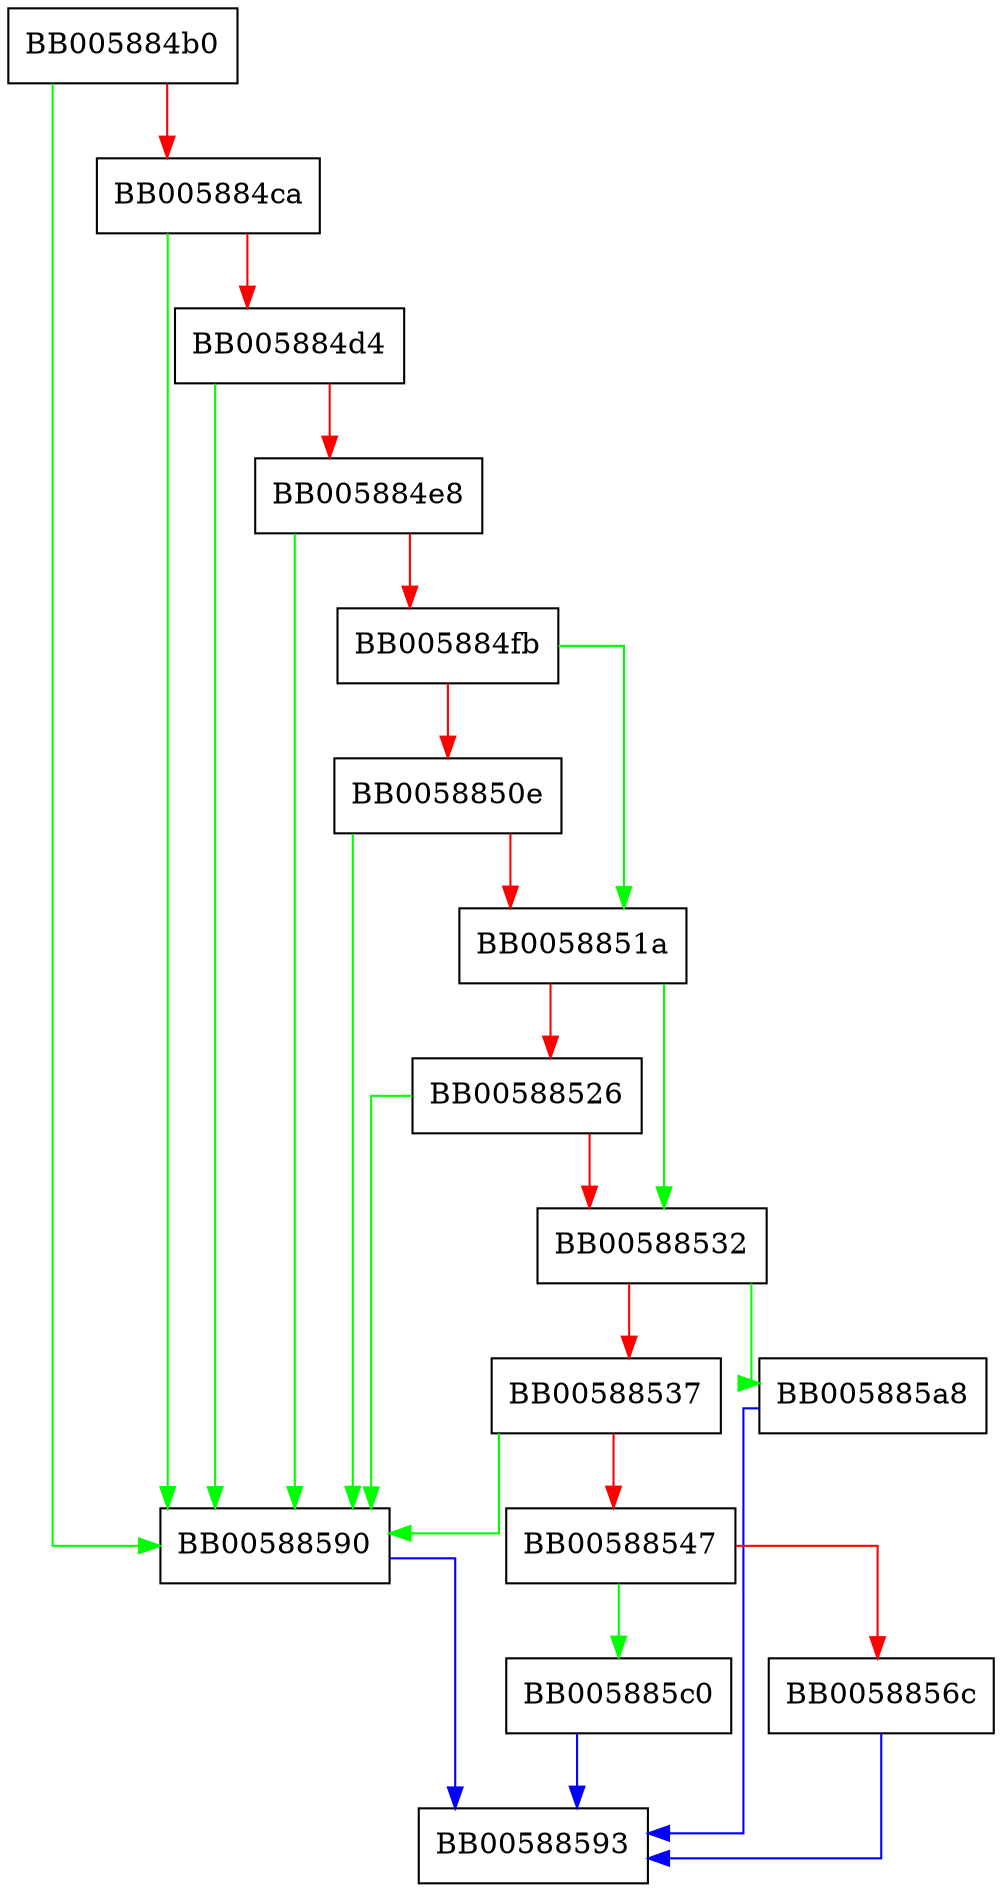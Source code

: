 digraph EC_KEY_set_private_key {
  node [shape="box"];
  graph [splines=ortho];
  BB005884b0 -> BB00588590 [color="green"];
  BB005884b0 -> BB005884ca [color="red"];
  BB005884ca -> BB00588590 [color="green"];
  BB005884ca -> BB005884d4 [color="red"];
  BB005884d4 -> BB00588590 [color="green"];
  BB005884d4 -> BB005884e8 [color="red"];
  BB005884e8 -> BB00588590 [color="green"];
  BB005884e8 -> BB005884fb [color="red"];
  BB005884fb -> BB0058851a [color="green"];
  BB005884fb -> BB0058850e [color="red"];
  BB0058850e -> BB00588590 [color="green"];
  BB0058850e -> BB0058851a [color="red"];
  BB0058851a -> BB00588532 [color="green"];
  BB0058851a -> BB00588526 [color="red"];
  BB00588526 -> BB00588590 [color="green"];
  BB00588526 -> BB00588532 [color="red"];
  BB00588532 -> BB005885a8 [color="green"];
  BB00588532 -> BB00588537 [color="red"];
  BB00588537 -> BB00588590 [color="green"];
  BB00588537 -> BB00588547 [color="red"];
  BB00588547 -> BB005885c0 [color="green"];
  BB00588547 -> BB0058856c [color="red"];
  BB0058856c -> BB00588593 [color="blue"];
  BB00588590 -> BB00588593 [color="blue"];
  BB005885a8 -> BB00588593 [color="blue"];
  BB005885c0 -> BB00588593 [color="blue"];
}